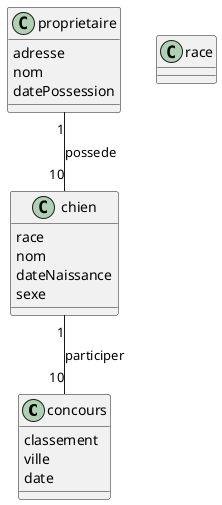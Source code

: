 
@startuml

class concours
{
  classement 
  ville
  date
}

class race


class chien
{
  race
  nom
  dateNaissance
  sexe
}

class proprietaire
{
  adresse
  nom
  datePossession
}

proprietaire "1" -- "10" chien : possede

chien "1" -- "10" concours : participer


@enduml
